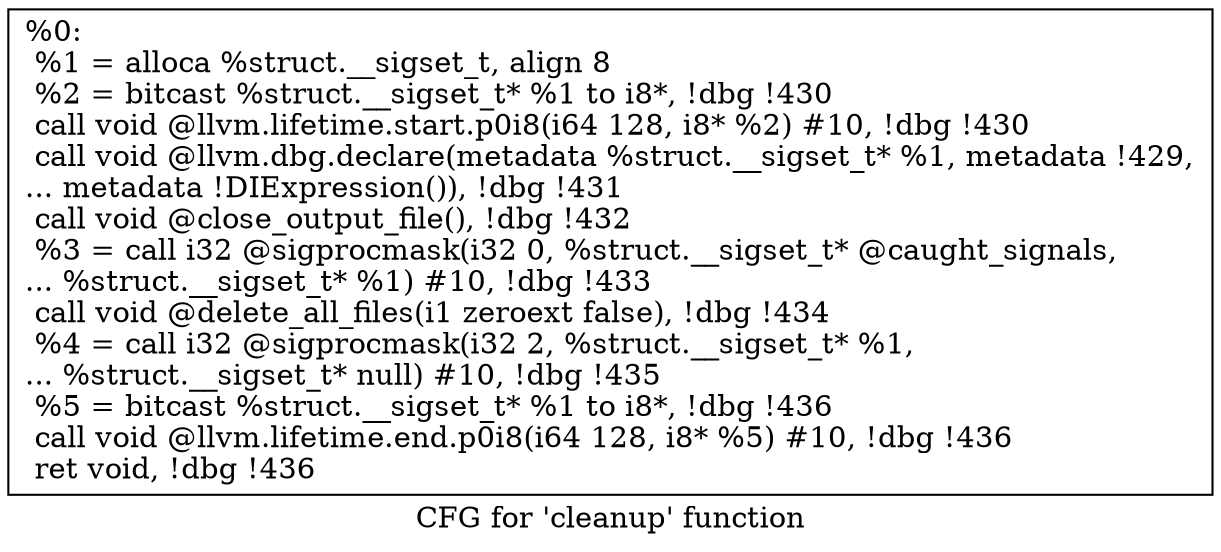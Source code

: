 digraph "CFG for 'cleanup' function" {
	label="CFG for 'cleanup' function";

	Node0x2397d10 [shape=record,label="{%0:\l  %1 = alloca %struct.__sigset_t, align 8\l  %2 = bitcast %struct.__sigset_t* %1 to i8*, !dbg !430\l  call void @llvm.lifetime.start.p0i8(i64 128, i8* %2) #10, !dbg !430\l  call void @llvm.dbg.declare(metadata %struct.__sigset_t* %1, metadata !429,\l... metadata !DIExpression()), !dbg !431\l  call void @close_output_file(), !dbg !432\l  %3 = call i32 @sigprocmask(i32 0, %struct.__sigset_t* @caught_signals,\l... %struct.__sigset_t* %1) #10, !dbg !433\l  call void @delete_all_files(i1 zeroext false), !dbg !434\l  %4 = call i32 @sigprocmask(i32 2, %struct.__sigset_t* %1,\l... %struct.__sigset_t* null) #10, !dbg !435\l  %5 = bitcast %struct.__sigset_t* %1 to i8*, !dbg !436\l  call void @llvm.lifetime.end.p0i8(i64 128, i8* %5) #10, !dbg !436\l  ret void, !dbg !436\l}"];
}
